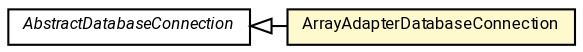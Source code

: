 #!/usr/local/bin/dot
#
# Class diagram 
# Generated by UMLGraph version R5_7_2-60-g0e99a6 (http://www.spinellis.gr/umlgraph/)
#

digraph G {
	graph [fontnames="svg"]
	edge [fontname="Roboto",fontsize=7,labelfontname="Roboto",labelfontsize=7,color="black"];
	node [fontname="Roboto",fontcolor="black",fontsize=8,shape=plaintext,margin=0,width=0,height=0];
	nodesep=0.15;
	ranksep=0.25;
	rankdir=LR;
	// de.lmu.ifi.dbs.elki.datasource.AbstractDatabaseConnection
	c1594219 [label=<<table title="de.lmu.ifi.dbs.elki.datasource.AbstractDatabaseConnection" border="0" cellborder="1" cellspacing="0" cellpadding="2" href="AbstractDatabaseConnection.html" target="_parent">
		<tr><td><table border="0" cellspacing="0" cellpadding="1">
		<tr><td align="center" balign="center"> <font face="Roboto"><i>AbstractDatabaseConnection</i></font> </td></tr>
		</table></td></tr>
		</table>>, URL="AbstractDatabaseConnection.html"];
	// de.lmu.ifi.dbs.elki.datasource.ArrayAdapterDatabaseConnection
	c1594221 [label=<<table title="de.lmu.ifi.dbs.elki.datasource.ArrayAdapterDatabaseConnection" border="0" cellborder="1" cellspacing="0" cellpadding="2" bgcolor="lemonChiffon" href="ArrayAdapterDatabaseConnection.html" target="_parent">
		<tr><td><table border="0" cellspacing="0" cellpadding="1">
		<tr><td align="center" balign="center"> <font face="Roboto">ArrayAdapterDatabaseConnection</font> </td></tr>
		</table></td></tr>
		</table>>, URL="ArrayAdapterDatabaseConnection.html"];
	// de.lmu.ifi.dbs.elki.datasource.ArrayAdapterDatabaseConnection extends de.lmu.ifi.dbs.elki.datasource.AbstractDatabaseConnection
	c1594219 -> c1594221 [arrowtail=empty,dir=back,weight=10];
}

